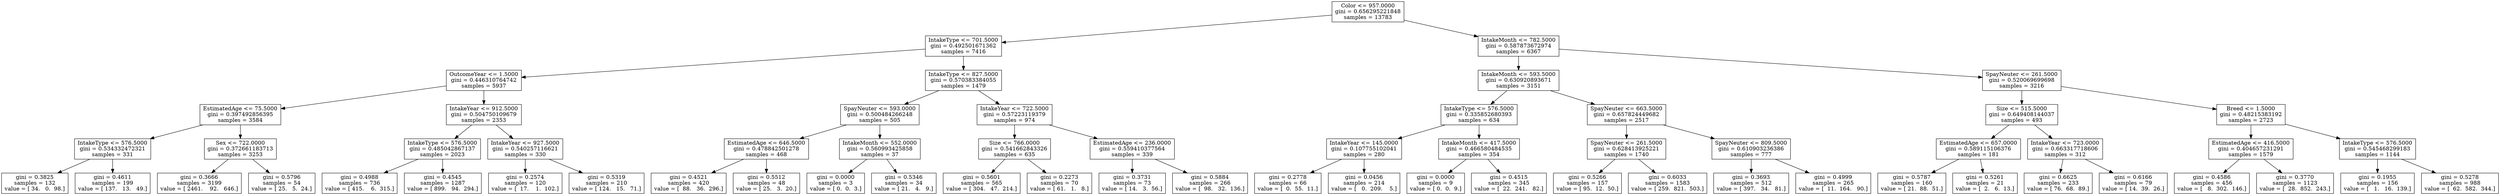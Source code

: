 digraph Tree {
0 [label="Color <= 957.0000\ngini = 0.656295221848\nsamples = 13783", shape="box"] ;
1 [label="IntakeType <= 701.5000\ngini = 0.492501671362\nsamples = 7416", shape="box"] ;
0 -> 1 ;
2 [label="OutcomeYear <= 1.5000\ngini = 0.446310764742\nsamples = 5937", shape="box"] ;
1 -> 2 ;
3 [label="EstimatedAge <= 75.5000\ngini = 0.397492856395\nsamples = 3584", shape="box"] ;
2 -> 3 ;
4 [label="IntakeType <= 576.5000\ngini = 0.534332472321\nsamples = 331", shape="box"] ;
3 -> 4 ;
5 [label="gini = 0.3825\nsamples = 132\nvalue = [ 34.   0.  98.]", shape="box"] ;
4 -> 5 ;
6 [label="gini = 0.4611\nsamples = 199\nvalue = [ 137.   13.   49.]", shape="box"] ;
4 -> 6 ;
7 [label="Sex <= 722.0000\ngini = 0.372661183713\nsamples = 3253", shape="box"] ;
3 -> 7 ;
8 [label="gini = 0.3666\nsamples = 3199\nvalue = [ 2461.    92.   646.]", shape="box"] ;
7 -> 8 ;
9 [label="gini = 0.5796\nsamples = 54\nvalue = [ 25.   5.  24.]", shape="box"] ;
7 -> 9 ;
10 [label="IntakeYear <= 912.5000\ngini = 0.504750109679\nsamples = 2353", shape="box"] ;
2 -> 10 ;
11 [label="IntakeType <= 576.5000\ngini = 0.485042867137\nsamples = 2023", shape="box"] ;
10 -> 11 ;
12 [label="gini = 0.4988\nsamples = 736\nvalue = [ 415.    6.  315.]", shape="box"] ;
11 -> 12 ;
13 [label="gini = 0.4545\nsamples = 1287\nvalue = [ 899.   94.  294.]", shape="box"] ;
11 -> 13 ;
14 [label="IntakeYear <= 927.5000\ngini = 0.540257116621\nsamples = 330", shape="box"] ;
10 -> 14 ;
15 [label="gini = 0.2574\nsamples = 120\nvalue = [  17.    1.  102.]", shape="box"] ;
14 -> 15 ;
16 [label="gini = 0.5319\nsamples = 210\nvalue = [ 124.   15.   71.]", shape="box"] ;
14 -> 16 ;
17 [label="IntakeType <= 827.5000\ngini = 0.570383384055\nsamples = 1479", shape="box"] ;
1 -> 17 ;
18 [label="SpayNeuter <= 593.0000\ngini = 0.500484266248\nsamples = 505", shape="box"] ;
17 -> 18 ;
19 [label="EstimatedAge <= 646.5000\ngini = 0.478842501278\nsamples = 468", shape="box"] ;
18 -> 19 ;
20 [label="gini = 0.4521\nsamples = 420\nvalue = [  88.   36.  296.]", shape="box"] ;
19 -> 20 ;
21 [label="gini = 0.5512\nsamples = 48\nvalue = [ 25.   3.  20.]", shape="box"] ;
19 -> 21 ;
22 [label="IntakeMonth <= 552.0000\ngini = 0.560993425858\nsamples = 37", shape="box"] ;
18 -> 22 ;
23 [label="gini = 0.0000\nsamples = 3\nvalue = [ 0.  0.  3.]", shape="box"] ;
22 -> 23 ;
24 [label="gini = 0.5346\nsamples = 34\nvalue = [ 21.   4.   9.]", shape="box"] ;
22 -> 24 ;
25 [label="IntakeYear <= 722.5000\ngini = 0.57223119379\nsamples = 974", shape="box"] ;
17 -> 25 ;
26 [label="Size <= 766.0000\ngini = 0.541662843326\nsamples = 635", shape="box"] ;
25 -> 26 ;
27 [label="gini = 0.5601\nsamples = 565\nvalue = [ 304.   47.  214.]", shape="box"] ;
26 -> 27 ;
28 [label="gini = 0.2273\nsamples = 70\nvalue = [ 61.   1.   8.]", shape="box"] ;
26 -> 28 ;
29 [label="EstimatedAge <= 236.0000\ngini = 0.559410377564\nsamples = 339", shape="box"] ;
25 -> 29 ;
30 [label="gini = 0.3731\nsamples = 73\nvalue = [ 14.   3.  56.]", shape="box"] ;
29 -> 30 ;
31 [label="gini = 0.5884\nsamples = 266\nvalue = [  98.   32.  136.]", shape="box"] ;
29 -> 31 ;
32 [label="IntakeMonth <= 782.5000\ngini = 0.587873672974\nsamples = 6367", shape="box"] ;
0 -> 32 ;
33 [label="IntakeMonth <= 593.5000\ngini = 0.630920893671\nsamples = 3151", shape="box"] ;
32 -> 33 ;
34 [label="IntakeType <= 576.5000\ngini = 0.335852680393\nsamples = 634", shape="box"] ;
33 -> 34 ;
35 [label="IntakeYear <= 145.0000\ngini = 0.107755102041\nsamples = 280", shape="box"] ;
34 -> 35 ;
36 [label="gini = 0.2778\nsamples = 66\nvalue = [  0.  55.  11.]", shape="box"] ;
35 -> 36 ;
37 [label="gini = 0.0456\nsamples = 214\nvalue = [   0.  209.    5.]", shape="box"] ;
35 -> 37 ;
38 [label="IntakeMonth <= 417.5000\ngini = 0.466580484535\nsamples = 354", shape="box"] ;
34 -> 38 ;
39 [label="gini = 0.0000\nsamples = 9\nvalue = [ 0.  0.  9.]", shape="box"] ;
38 -> 39 ;
40 [label="gini = 0.4515\nsamples = 345\nvalue = [  22.  241.   82.]", shape="box"] ;
38 -> 40 ;
41 [label="SpayNeuter <= 663.5000\ngini = 0.657824449682\nsamples = 2517", shape="box"] ;
33 -> 41 ;
42 [label="SpayNeuter <= 261.5000\ngini = 0.628413925221\nsamples = 1740", shape="box"] ;
41 -> 42 ;
43 [label="gini = 0.5266\nsamples = 157\nvalue = [ 95.  12.  50.]", shape="box"] ;
42 -> 43 ;
44 [label="gini = 0.6033\nsamples = 1583\nvalue = [ 259.  821.  503.]", shape="box"] ;
42 -> 44 ;
45 [label="SpayNeuter <= 809.5000\ngini = 0.610903236386\nsamples = 777", shape="box"] ;
41 -> 45 ;
46 [label="gini = 0.3693\nsamples = 512\nvalue = [ 397.   34.   81.]", shape="box"] ;
45 -> 46 ;
47 [label="gini = 0.4999\nsamples = 265\nvalue = [  11.  164.   90.]", shape="box"] ;
45 -> 47 ;
48 [label="SpayNeuter <= 261.5000\ngini = 0.520069699698\nsamples = 3216", shape="box"] ;
32 -> 48 ;
49 [label="Size <= 515.5000\ngini = 0.649408144037\nsamples = 493", shape="box"] ;
48 -> 49 ;
50 [label="EstimatedAge <= 657.0000\ngini = 0.589115106376\nsamples = 181", shape="box"] ;
49 -> 50 ;
51 [label="gini = 0.5787\nsamples = 160\nvalue = [ 21.  88.  51.]", shape="box"] ;
50 -> 51 ;
52 [label="gini = 0.5261\nsamples = 21\nvalue = [  2.   6.  13.]", shape="box"] ;
50 -> 52 ;
53 [label="IntakeYear <= 723.0000\ngini = 0.663317718606\nsamples = 312", shape="box"] ;
49 -> 53 ;
54 [label="gini = 0.6625\nsamples = 233\nvalue = [ 76.  68.  89.]", shape="box"] ;
53 -> 54 ;
55 [label="gini = 0.6166\nsamples = 79\nvalue = [ 14.  39.  26.]", shape="box"] ;
53 -> 55 ;
56 [label="Breed <= 1.5000\ngini = 0.48215383192\nsamples = 2723", shape="box"] ;
48 -> 56 ;
57 [label="EstimatedAge <= 416.5000\ngini = 0.404657231291\nsamples = 1579", shape="box"] ;
56 -> 57 ;
58 [label="gini = 0.4586\nsamples = 456\nvalue = [   8.  302.  146.]", shape="box"] ;
57 -> 58 ;
59 [label="gini = 0.3770\nsamples = 1123\nvalue = [  28.  852.  243.]", shape="box"] ;
57 -> 59 ;
60 [label="IntakeType <= 576.5000\ngini = 0.545468299183\nsamples = 1144", shape="box"] ;
56 -> 60 ;
61 [label="gini = 0.1955\nsamples = 156\nvalue = [   1.   16.  139.]", shape="box"] ;
60 -> 61 ;
62 [label="gini = 0.5278\nsamples = 988\nvalue = [  62.  582.  344.]", shape="box"] ;
60 -> 62 ;
}
